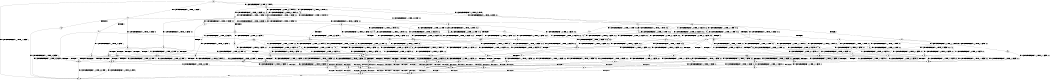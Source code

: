 digraph BCG {
size = "7, 10.5";
center = TRUE;
node [shape = circle];
0 [peripheries = 2];
0 -> 1 [label = "EX !0 !ATOMIC_EXCH_BRANCH (1, +1, TRUE, +1, 1, FALSE) !::"];
0 -> 2 [label = "EX !1 !ATOMIC_EXCH_BRANCH (1, +0, TRUE, +0, 1, TRUE) !::"];
0 -> 3 [label = "EX !2 !ATOMIC_EXCH_BRANCH (1, +1, TRUE, +0, 3, TRUE) !::"];
0 -> 4 [label = "EX !0 !ATOMIC_EXCH_BRANCH (1, +1, TRUE, +1, 1, FALSE) !::"];
2 -> 5 [label = "EX !1 !ATOMIC_EXCH_BRANCH (1, +0, TRUE, +0, 1, TRUE) !:0:1:"];
2 -> 6 [label = "EX !2 !ATOMIC_EXCH_BRANCH (1, +1, TRUE, +0, 3, TRUE) !:0:1:"];
2 -> 7 [label = "EX !0 !ATOMIC_EXCH_BRANCH (1, +1, TRUE, +1, 1, FALSE) !:0:1:"];
2 -> 8 [label = "EX !1 !ATOMIC_EXCH_BRANCH (1, +0, TRUE, +0, 1, TRUE) !:0:1:"];
3 -> 9 [label = "EX !0 !ATOMIC_EXCH_BRANCH (1, +1, TRUE, +1, 1, TRUE) !:0:1:2:"];
3 -> 10 [label = "TERMINATE !2"];
3 -> 11 [label = "EX !1 !ATOMIC_EXCH_BRANCH (1, +0, TRUE, +0, 1, FALSE) !:0:1:2:"];
3 -> 12 [label = "EX !0 !ATOMIC_EXCH_BRANCH (1, +1, TRUE, +1, 1, TRUE) !:0:1:2:"];
4 -> 13 [label = "TERMINATE !0"];
4 -> 14 [label = "TERMINATE !0"];
4 -> 15 [label = "EX !1 !ATOMIC_EXCH_BRANCH (1, +0, TRUE, +0, 1, FALSE) !:0:"];
4 -> 16 [label = "EX !2 !ATOMIC_EXCH_BRANCH (1, +1, TRUE, +0, 3, FALSE) !:0:"];
5 -> 17 [label = "EX !0 !ATOMIC_EXCH_BRANCH (1, +1, TRUE, +1, 1, FALSE) !:0:1:"];
6 -> 18 [label = "EX !1 !ATOMIC_EXCH_BRANCH (1, +0, TRUE, +0, 1, FALSE) !:0:1:2:"];
6 -> 19 [label = "TERMINATE !2"];
6 -> 20 [label = "EX !0 !ATOMIC_EXCH_BRANCH (1, +1, TRUE, +1, 1, TRUE) !:0:1:2:"];
6 -> 11 [label = "EX !1 !ATOMIC_EXCH_BRANCH (1, +0, TRUE, +0, 1, FALSE) !:0:1:2:"];
7 -> 21 [label = "EX !1 !ATOMIC_EXCH_BRANCH (1, +0, TRUE, +0, 1, FALSE) !:0:1:"];
7 -> 22 [label = "TERMINATE !0"];
7 -> 23 [label = "EX !2 !ATOMIC_EXCH_BRANCH (1, +1, TRUE, +0, 3, FALSE) !:0:1:"];
7 -> 24 [label = "EX !1 !ATOMIC_EXCH_BRANCH (1, +0, TRUE, +0, 1, FALSE) !:0:1:"];
8 -> 17 [label = "EX !0 !ATOMIC_EXCH_BRANCH (1, +1, TRUE, +1, 1, FALSE) !:0:1:"];
8 -> 6 [label = "EX !2 !ATOMIC_EXCH_BRANCH (1, +1, TRUE, +0, 3, TRUE) !:0:1:"];
8 -> 7 [label = "EX !0 !ATOMIC_EXCH_BRANCH (1, +1, TRUE, +1, 1, FALSE) !:0:1:"];
8 -> 8 [label = "EX !1 !ATOMIC_EXCH_BRANCH (1, +0, TRUE, +0, 1, TRUE) !:0:1:"];
9 -> 25 [label = "EX !1 !ATOMIC_EXCH_BRANCH (1, +0, TRUE, +0, 1, FALSE) !:0:1:2:"];
10 -> 26 [label = "EX !0 !ATOMIC_EXCH_BRANCH (1, +1, TRUE, +1, 1, TRUE) !:0:1:"];
10 -> 27 [label = "EX !1 !ATOMIC_EXCH_BRANCH (1, +0, TRUE, +0, 1, FALSE) !:0:1:"];
10 -> 28 [label = "EX !0 !ATOMIC_EXCH_BRANCH (1, +1, TRUE, +1, 1, TRUE) !:0:1:"];
11 -> 29 [label = "EX !0 !ATOMIC_EXCH_BRANCH (1, +1, TRUE, +1, 1, FALSE) !:0:1:2:"];
11 -> 30 [label = "TERMINATE !1"];
11 -> 31 [label = "TERMINATE !2"];
11 -> 32 [label = "EX !0 !ATOMIC_EXCH_BRANCH (1, +1, TRUE, +1, 1, FALSE) !:0:1:2:"];
12 -> 25 [label = "EX !1 !ATOMIC_EXCH_BRANCH (1, +0, TRUE, +0, 1, FALSE) !:0:1:2:"];
12 -> 33 [label = "TERMINATE !2"];
12 -> 34 [label = "EX !1 !ATOMIC_EXCH_BRANCH (1, +0, TRUE, +0, 1, FALSE) !:0:1:2:"];
12 -> 12 [label = "EX !0 !ATOMIC_EXCH_BRANCH (1, +1, TRUE, +1, 1, TRUE) !:0:1:2:"];
13 -> 1 [label = "EX !2 !ATOMIC_EXCH_BRANCH (1, +1, TRUE, +0, 3, FALSE) !::"];
14 -> 1 [label = "EX !2 !ATOMIC_EXCH_BRANCH (1, +1, TRUE, +0, 3, FALSE) !::"];
14 -> 35 [label = "EX !1 !ATOMIC_EXCH_BRANCH (1, +0, TRUE, +0, 1, FALSE) !::"];
14 -> 36 [label = "EX !2 !ATOMIC_EXCH_BRANCH (1, +1, TRUE, +0, 3, FALSE) !::"];
15 -> 37 [label = "TERMINATE !0"];
15 -> 38 [label = "TERMINATE !1"];
15 -> 39 [label = "TERMINATE !0"];
15 -> 40 [label = "EX !2 !ATOMIC_EXCH_BRANCH (1, +1, TRUE, +0, 3, TRUE) !:0:1:"];
16 -> 41 [label = "EX !2 !ATOMIC_EXCH_BRANCH (1, +1, TRUE, +1, 2, TRUE) !:0:1:2:"];
16 -> 42 [label = "TERMINATE !0"];
16 -> 43 [label = "EX !1 !ATOMIC_EXCH_BRANCH (1, +0, TRUE, +0, 1, FALSE) !:0:1:2:"];
16 -> 44 [label = "EX !2 !ATOMIC_EXCH_BRANCH (1, +1, TRUE, +1, 2, TRUE) !:0:1:2:"];
17 -> 21 [label = "EX !1 !ATOMIC_EXCH_BRANCH (1, +0, TRUE, +0, 1, FALSE) !:0:1:"];
18 -> 29 [label = "EX !0 !ATOMIC_EXCH_BRANCH (1, +1, TRUE, +1, 1, FALSE) !:0:1:2:"];
19 -> 45 [label = "EX !1 !ATOMIC_EXCH_BRANCH (1, +0, TRUE, +0, 1, FALSE) !:0:1:"];
19 -> 46 [label = "EX !0 !ATOMIC_EXCH_BRANCH (1, +1, TRUE, +1, 1, TRUE) !:0:1:"];
19 -> 27 [label = "EX !1 !ATOMIC_EXCH_BRANCH (1, +0, TRUE, +0, 1, FALSE) !:0:1:"];
20 -> 25 [label = "EX !1 !ATOMIC_EXCH_BRANCH (1, +0, TRUE, +0, 1, FALSE) !:0:1:2:"];
20 -> 47 [label = "TERMINATE !2"];
20 -> 34 [label = "EX !1 !ATOMIC_EXCH_BRANCH (1, +0, TRUE, +0, 1, FALSE) !:0:1:2:"];
20 -> 20 [label = "EX !0 !ATOMIC_EXCH_BRANCH (1, +1, TRUE, +1, 1, TRUE) !:0:1:2:"];
21 -> 37 [label = "TERMINATE !0"];
22 -> 48 [label = "EX !1 !ATOMIC_EXCH_BRANCH (1, +0, TRUE, +0, 1, FALSE) !:1:"];
22 -> 49 [label = "EX !2 !ATOMIC_EXCH_BRANCH (1, +1, TRUE, +0, 3, FALSE) !:1:"];
22 -> 50 [label = "EX !1 !ATOMIC_EXCH_BRANCH (1, +0, TRUE, +0, 1, FALSE) !:1:"];
23 -> 51 [label = "EX !1 !ATOMIC_EXCH_BRANCH (1, +0, TRUE, +0, 1, FALSE) !:0:1:2:"];
23 -> 52 [label = "TERMINATE !0"];
23 -> 53 [label = "EX !2 !ATOMIC_EXCH_BRANCH (1, +1, TRUE, +1, 2, TRUE) !:0:1:2:"];
23 -> 43 [label = "EX !1 !ATOMIC_EXCH_BRANCH (1, +0, TRUE, +0, 1, FALSE) !:0:1:2:"];
24 -> 37 [label = "TERMINATE !0"];
24 -> 38 [label = "TERMINATE !1"];
24 -> 39 [label = "TERMINATE !0"];
24 -> 40 [label = "EX !2 !ATOMIC_EXCH_BRANCH (1, +1, TRUE, +0, 3, TRUE) !:0:1:"];
25 -> 29 [label = "EX !0 !ATOMIC_EXCH_BRANCH (1, +1, TRUE, +1, 1, FALSE) !:0:1:2:"];
26 -> 54 [label = "EX !1 !ATOMIC_EXCH_BRANCH (1, +0, TRUE, +0, 1, FALSE) !:0:1:"];
27 -> 55 [label = "EX !0 !ATOMIC_EXCH_BRANCH (1, +1, TRUE, +1, 1, FALSE) !:0:1:"];
27 -> 56 [label = "TERMINATE !1"];
27 -> 57 [label = "EX !0 !ATOMIC_EXCH_BRANCH (1, +1, TRUE, +1, 1, FALSE) !:0:1:"];
28 -> 54 [label = "EX !1 !ATOMIC_EXCH_BRANCH (1, +0, TRUE, +0, 1, FALSE) !:0:1:"];
28 -> 58 [label = "EX !1 !ATOMIC_EXCH_BRANCH (1, +0, TRUE, +0, 1, FALSE) !:0:1:"];
28 -> 28 [label = "EX !0 !ATOMIC_EXCH_BRANCH (1, +1, TRUE, +1, 1, TRUE) !:0:1:"];
29 -> 59 [label = "TERMINATE !0"];
30 -> 60 [label = "EX !0 !ATOMIC_EXCH_BRANCH (1, +1, TRUE, +1, 1, FALSE) !:0:2:"];
30 -> 56 [label = "TERMINATE !2"];
30 -> 61 [label = "EX !0 !ATOMIC_EXCH_BRANCH (1, +1, TRUE, +1, 1, FALSE) !:0:2:"];
31 -> 55 [label = "EX !0 !ATOMIC_EXCH_BRANCH (1, +1, TRUE, +1, 1, FALSE) !:0:1:"];
31 -> 56 [label = "TERMINATE !1"];
31 -> 57 [label = "EX !0 !ATOMIC_EXCH_BRANCH (1, +1, TRUE, +1, 1, FALSE) !:0:1:"];
32 -> 59 [label = "TERMINATE !0"];
32 -> 62 [label = "TERMINATE !1"];
32 -> 63 [label = "TERMINATE !2"];
32 -> 64 [label = "TERMINATE !0"];
33 -> 26 [label = "EX !0 !ATOMIC_EXCH_BRANCH (1, +1, TRUE, +1, 1, TRUE) !:0:1:"];
33 -> 58 [label = "EX !1 !ATOMIC_EXCH_BRANCH (1, +0, TRUE, +0, 1, FALSE) !:0:1:"];
33 -> 28 [label = "EX !0 !ATOMIC_EXCH_BRANCH (1, +1, TRUE, +1, 1, TRUE) !:0:1:"];
34 -> 29 [label = "EX !0 !ATOMIC_EXCH_BRANCH (1, +1, TRUE, +1, 1, FALSE) !:0:1:2:"];
34 -> 65 [label = "TERMINATE !1"];
34 -> 66 [label = "TERMINATE !2"];
34 -> 32 [label = "EX !0 !ATOMIC_EXCH_BRANCH (1, +1, TRUE, +1, 1, FALSE) !:0:1:2:"];
35 -> 67 [label = "TERMINATE !1"];
35 -> 68 [label = "TERMINATE !1"];
35 -> 69 [label = "EX !2 !ATOMIC_EXCH_BRANCH (1, +1, TRUE, +0, 3, TRUE) !:1:"];
36 -> 70 [label = "EX !2 !ATOMIC_EXCH_BRANCH (1, +1, TRUE, +1, 2, TRUE) !:1:2:"];
36 -> 71 [label = "EX !1 !ATOMIC_EXCH_BRANCH (1, +0, TRUE, +0, 1, FALSE) !:1:2:"];
36 -> 72 [label = "EX !2 !ATOMIC_EXCH_BRANCH (1, +1, TRUE, +1, 2, TRUE) !:1:2:"];
37 -> 67 [label = "TERMINATE !1"];
38 -> 67 [label = "TERMINATE !0"];
38 -> 68 [label = "TERMINATE !0"];
38 -> 73 [label = "EX !2 !ATOMIC_EXCH_BRANCH (1, +1, TRUE, +0, 3, TRUE) !:0:"];
39 -> 67 [label = "TERMINATE !1"];
39 -> 68 [label = "TERMINATE !1"];
39 -> 69 [label = "EX !2 !ATOMIC_EXCH_BRANCH (1, +1, TRUE, +0, 3, TRUE) !:1:"];
40 -> 59 [label = "TERMINATE !0"];
40 -> 62 [label = "TERMINATE !1"];
40 -> 63 [label = "TERMINATE !2"];
40 -> 64 [label = "TERMINATE !0"];
41 -> 51 [label = "EX !1 !ATOMIC_EXCH_BRANCH (1, +0, TRUE, +0, 1, FALSE) !:0:1:2:"];
42 -> 70 [label = "EX !2 !ATOMIC_EXCH_BRANCH (1, +1, TRUE, +1, 2, TRUE) !:1:2:"];
42 -> 71 [label = "EX !1 !ATOMIC_EXCH_BRANCH (1, +0, TRUE, +0, 1, FALSE) !:1:2:"];
42 -> 72 [label = "EX !2 !ATOMIC_EXCH_BRANCH (1, +1, TRUE, +1, 2, TRUE) !:1:2:"];
43 -> 29 [label = "EX !2 !ATOMIC_EXCH_BRANCH (1, +1, TRUE, +1, 2, FALSE) !:0:1:2:"];
43 -> 74 [label = "TERMINATE !1"];
43 -> 75 [label = "TERMINATE !0"];
43 -> 32 [label = "EX !2 !ATOMIC_EXCH_BRANCH (1, +1, TRUE, +1, 2, FALSE) !:0:1:2:"];
44 -> 51 [label = "EX !1 !ATOMIC_EXCH_BRANCH (1, +0, TRUE, +0, 1, FALSE) !:0:1:2:"];
44 -> 42 [label = "TERMINATE !0"];
44 -> 43 [label = "EX !1 !ATOMIC_EXCH_BRANCH (1, +0, TRUE, +0, 1, FALSE) !:0:1:2:"];
44 -> 44 [label = "EX !2 !ATOMIC_EXCH_BRANCH (1, +1, TRUE, +1, 2, TRUE) !:0:1:2:"];
45 -> 55 [label = "EX !0 !ATOMIC_EXCH_BRANCH (1, +1, TRUE, +1, 1, FALSE) !:0:1:"];
46 -> 54 [label = "EX !1 !ATOMIC_EXCH_BRANCH (1, +0, TRUE, +0, 1, FALSE) !:0:1:"];
46 -> 58 [label = "EX !1 !ATOMIC_EXCH_BRANCH (1, +0, TRUE, +0, 1, FALSE) !:0:1:"];
46 -> 46 [label = "EX !0 !ATOMIC_EXCH_BRANCH (1, +1, TRUE, +1, 1, TRUE) !:0:1:"];
47 -> 76 [label = "EX !0 !ATOMIC_EXCH_BRANCH (1, +1, TRUE, +1, 1, TRUE) !:0:1:"];
47 -> 58 [label = "EX !1 !ATOMIC_EXCH_BRANCH (1, +0, TRUE, +0, 1, FALSE) !:0:1:"];
47 -> 46 [label = "EX !0 !ATOMIC_EXCH_BRANCH (1, +1, TRUE, +1, 1, TRUE) !:0:1:"];
48 -> 67 [label = "TERMINATE !1"];
49 -> 77 [label = "EX !1 !ATOMIC_EXCH_BRANCH (1, +0, TRUE, +0, 1, FALSE) !:1:2:"];
49 -> 78 [label = "EX !2 !ATOMIC_EXCH_BRANCH (1, +1, TRUE, +1, 2, TRUE) !:1:2:"];
49 -> 71 [label = "EX !1 !ATOMIC_EXCH_BRANCH (1, +0, TRUE, +0, 1, FALSE) !:1:2:"];
50 -> 67 [label = "TERMINATE !1"];
50 -> 68 [label = "TERMINATE !1"];
50 -> 69 [label = "EX !2 !ATOMIC_EXCH_BRANCH (1, +1, TRUE, +0, 3, TRUE) !:1:"];
51 -> 29 [label = "EX !2 !ATOMIC_EXCH_BRANCH (1, +1, TRUE, +1, 2, FALSE) !:0:1:2:"];
52 -> 77 [label = "EX !1 !ATOMIC_EXCH_BRANCH (1, +0, TRUE, +0, 1, FALSE) !:1:2:"];
52 -> 78 [label = "EX !2 !ATOMIC_EXCH_BRANCH (1, +1, TRUE, +1, 2, TRUE) !:1:2:"];
52 -> 71 [label = "EX !1 !ATOMIC_EXCH_BRANCH (1, +0, TRUE, +0, 1, FALSE) !:1:2:"];
53 -> 51 [label = "EX !1 !ATOMIC_EXCH_BRANCH (1, +0, TRUE, +0, 1, FALSE) !:0:1:2:"];
53 -> 52 [label = "TERMINATE !0"];
53 -> 53 [label = "EX !2 !ATOMIC_EXCH_BRANCH (1, +1, TRUE, +1, 2, TRUE) !:0:1:2:"];
53 -> 43 [label = "EX !1 !ATOMIC_EXCH_BRANCH (1, +0, TRUE, +0, 1, FALSE) !:0:1:2:"];
54 -> 55 [label = "EX !0 !ATOMIC_EXCH_BRANCH (1, +1, TRUE, +1, 1, FALSE) !:0:1:"];
55 -> 79 [label = "TERMINATE !0"];
56 -> 80 [label = "EX !0 !ATOMIC_EXCH_BRANCH (1, +1, TRUE, +1, 1, FALSE) !:0:"];
56 -> 81 [label = "EX !0 !ATOMIC_EXCH_BRANCH (1, +1, TRUE, +1, 1, FALSE) !:0:"];
57 -> 79 [label = "TERMINATE !0"];
57 -> 82 [label = "TERMINATE !1"];
57 -> 83 [label = "TERMINATE !0"];
58 -> 55 [label = "EX !0 !ATOMIC_EXCH_BRANCH (1, +1, TRUE, +1, 1, FALSE) !:0:1:"];
58 -> 84 [label = "TERMINATE !1"];
58 -> 57 [label = "EX !0 !ATOMIC_EXCH_BRANCH (1, +1, TRUE, +1, 1, FALSE) !:0:1:"];
59 -> 79 [label = "TERMINATE !2"];
60 -> 85 [label = "TERMINATE !0"];
61 -> 85 [label = "TERMINATE !0"];
61 -> 82 [label = "TERMINATE !2"];
61 -> 86 [label = "TERMINATE !0"];
62 -> 85 [label = "TERMINATE !0"];
62 -> 82 [label = "TERMINATE !2"];
62 -> 86 [label = "TERMINATE !0"];
63 -> 79 [label = "TERMINATE !0"];
63 -> 82 [label = "TERMINATE !1"];
63 -> 83 [label = "TERMINATE !0"];
64 -> 79 [label = "TERMINATE !2"];
64 -> 86 [label = "TERMINATE !1"];
64 -> 83 [label = "TERMINATE !2"];
65 -> 60 [label = "EX !0 !ATOMIC_EXCH_BRANCH (1, +1, TRUE, +1, 1, FALSE) !:0:2:"];
65 -> 84 [label = "TERMINATE !2"];
65 -> 61 [label = "EX !0 !ATOMIC_EXCH_BRANCH (1, +1, TRUE, +1, 1, FALSE) !:0:2:"];
66 -> 55 [label = "EX !0 !ATOMIC_EXCH_BRANCH (1, +1, TRUE, +1, 1, FALSE) !:0:1:"];
66 -> 84 [label = "TERMINATE !1"];
66 -> 57 [label = "EX !0 !ATOMIC_EXCH_BRANCH (1, +1, TRUE, +1, 1, FALSE) !:0:1:"];
67 -> 1 [label = "EX !2 !ATOMIC_EXCH_BRANCH (1, +1, TRUE, +0, 3, TRUE) !::"];
68 -> 1 [label = "EX !2 !ATOMIC_EXCH_BRANCH (1, +1, TRUE, +0, 3, TRUE) !::"];
68 -> 87 [label = "EX !2 !ATOMIC_EXCH_BRANCH (1, +1, TRUE, +0, 3, TRUE) !::"];
69 -> 79 [label = "TERMINATE !2"];
69 -> 86 [label = "TERMINATE !1"];
69 -> 83 [label = "TERMINATE !2"];
70 -> 77 [label = "EX !1 !ATOMIC_EXCH_BRANCH (1, +0, TRUE, +0, 1, FALSE) !:1:2:"];
71 -> 88 [label = "EX !2 !ATOMIC_EXCH_BRANCH (1, +1, TRUE, +1, 2, FALSE) !:1:2:"];
71 -> 89 [label = "TERMINATE !1"];
71 -> 90 [label = "EX !2 !ATOMIC_EXCH_BRANCH (1, +1, TRUE, +1, 2, FALSE) !:1:2:"];
72 -> 77 [label = "EX !1 !ATOMIC_EXCH_BRANCH (1, +0, TRUE, +0, 1, FALSE) !:1:2:"];
72 -> 71 [label = "EX !1 !ATOMIC_EXCH_BRANCH (1, +0, TRUE, +0, 1, FALSE) !:1:2:"];
72 -> 72 [label = "EX !2 !ATOMIC_EXCH_BRANCH (1, +1, TRUE, +1, 2, TRUE) !:1:2:"];
73 -> 85 [label = "TERMINATE !0"];
73 -> 82 [label = "TERMINATE !2"];
73 -> 86 [label = "TERMINATE !0"];
74 -> 60 [label = "EX !2 !ATOMIC_EXCH_BRANCH (1, +1, TRUE, +1, 2, FALSE) !:0:2:"];
74 -> 89 [label = "TERMINATE !0"];
74 -> 61 [label = "EX !2 !ATOMIC_EXCH_BRANCH (1, +1, TRUE, +1, 2, FALSE) !:0:2:"];
75 -> 88 [label = "EX !2 !ATOMIC_EXCH_BRANCH (1, +1, TRUE, +1, 2, FALSE) !:1:2:"];
75 -> 89 [label = "TERMINATE !1"];
75 -> 90 [label = "EX !2 !ATOMIC_EXCH_BRANCH (1, +1, TRUE, +1, 2, FALSE) !:1:2:"];
76 -> 54 [label = "EX !1 !ATOMIC_EXCH_BRANCH (1, +0, TRUE, +0, 1, FALSE) !:0:1:"];
77 -> 88 [label = "EX !2 !ATOMIC_EXCH_BRANCH (1, +1, TRUE, +1, 2, FALSE) !:1:2:"];
78 -> 77 [label = "EX !1 !ATOMIC_EXCH_BRANCH (1, +0, TRUE, +0, 1, FALSE) !:1:2:"];
78 -> 78 [label = "EX !2 !ATOMIC_EXCH_BRANCH (1, +1, TRUE, +1, 2, TRUE) !:1:2:"];
78 -> 71 [label = "EX !1 !ATOMIC_EXCH_BRANCH (1, +0, TRUE, +0, 1, FALSE) !:1:2:"];
79 -> 91 [label = "TERMINATE !1"];
80 -> 91 [label = "TERMINATE !0"];
81 -> 91 [label = "TERMINATE !0"];
81 -> 92 [label = "TERMINATE !0"];
82 -> 91 [label = "TERMINATE !0"];
82 -> 92 [label = "TERMINATE !0"];
83 -> 91 [label = "TERMINATE !1"];
83 -> 92 [label = "TERMINATE !1"];
84 -> 80 [label = "EX !0 !ATOMIC_EXCH_BRANCH (1, +1, TRUE, +1, 1, FALSE) !:0:"];
84 -> 81 [label = "EX !0 !ATOMIC_EXCH_BRANCH (1, +1, TRUE, +1, 1, FALSE) !:0:"];
85 -> 91 [label = "TERMINATE !2"];
86 -> 91 [label = "TERMINATE !2"];
86 -> 92 [label = "TERMINATE !2"];
87 -> 91 [label = "TERMINATE !2"];
87 -> 92 [label = "TERMINATE !2"];
88 -> 79 [label = "TERMINATE !2"];
89 -> 93 [label = "EX !2 !ATOMIC_EXCH_BRANCH (1, +1, TRUE, +1, 2, FALSE) !:2:"];
89 -> 94 [label = "EX !2 !ATOMIC_EXCH_BRANCH (1, +1, TRUE, +1, 2, FALSE) !:2:"];
90 -> 79 [label = "TERMINATE !2"];
90 -> 86 [label = "TERMINATE !1"];
90 -> 83 [label = "TERMINATE !2"];
91 -> 1 [label = "exit"];
92 -> 1 [label = "exit"];
93 -> 91 [label = "TERMINATE !2"];
94 -> 91 [label = "TERMINATE !2"];
94 -> 92 [label = "TERMINATE !2"];
}

